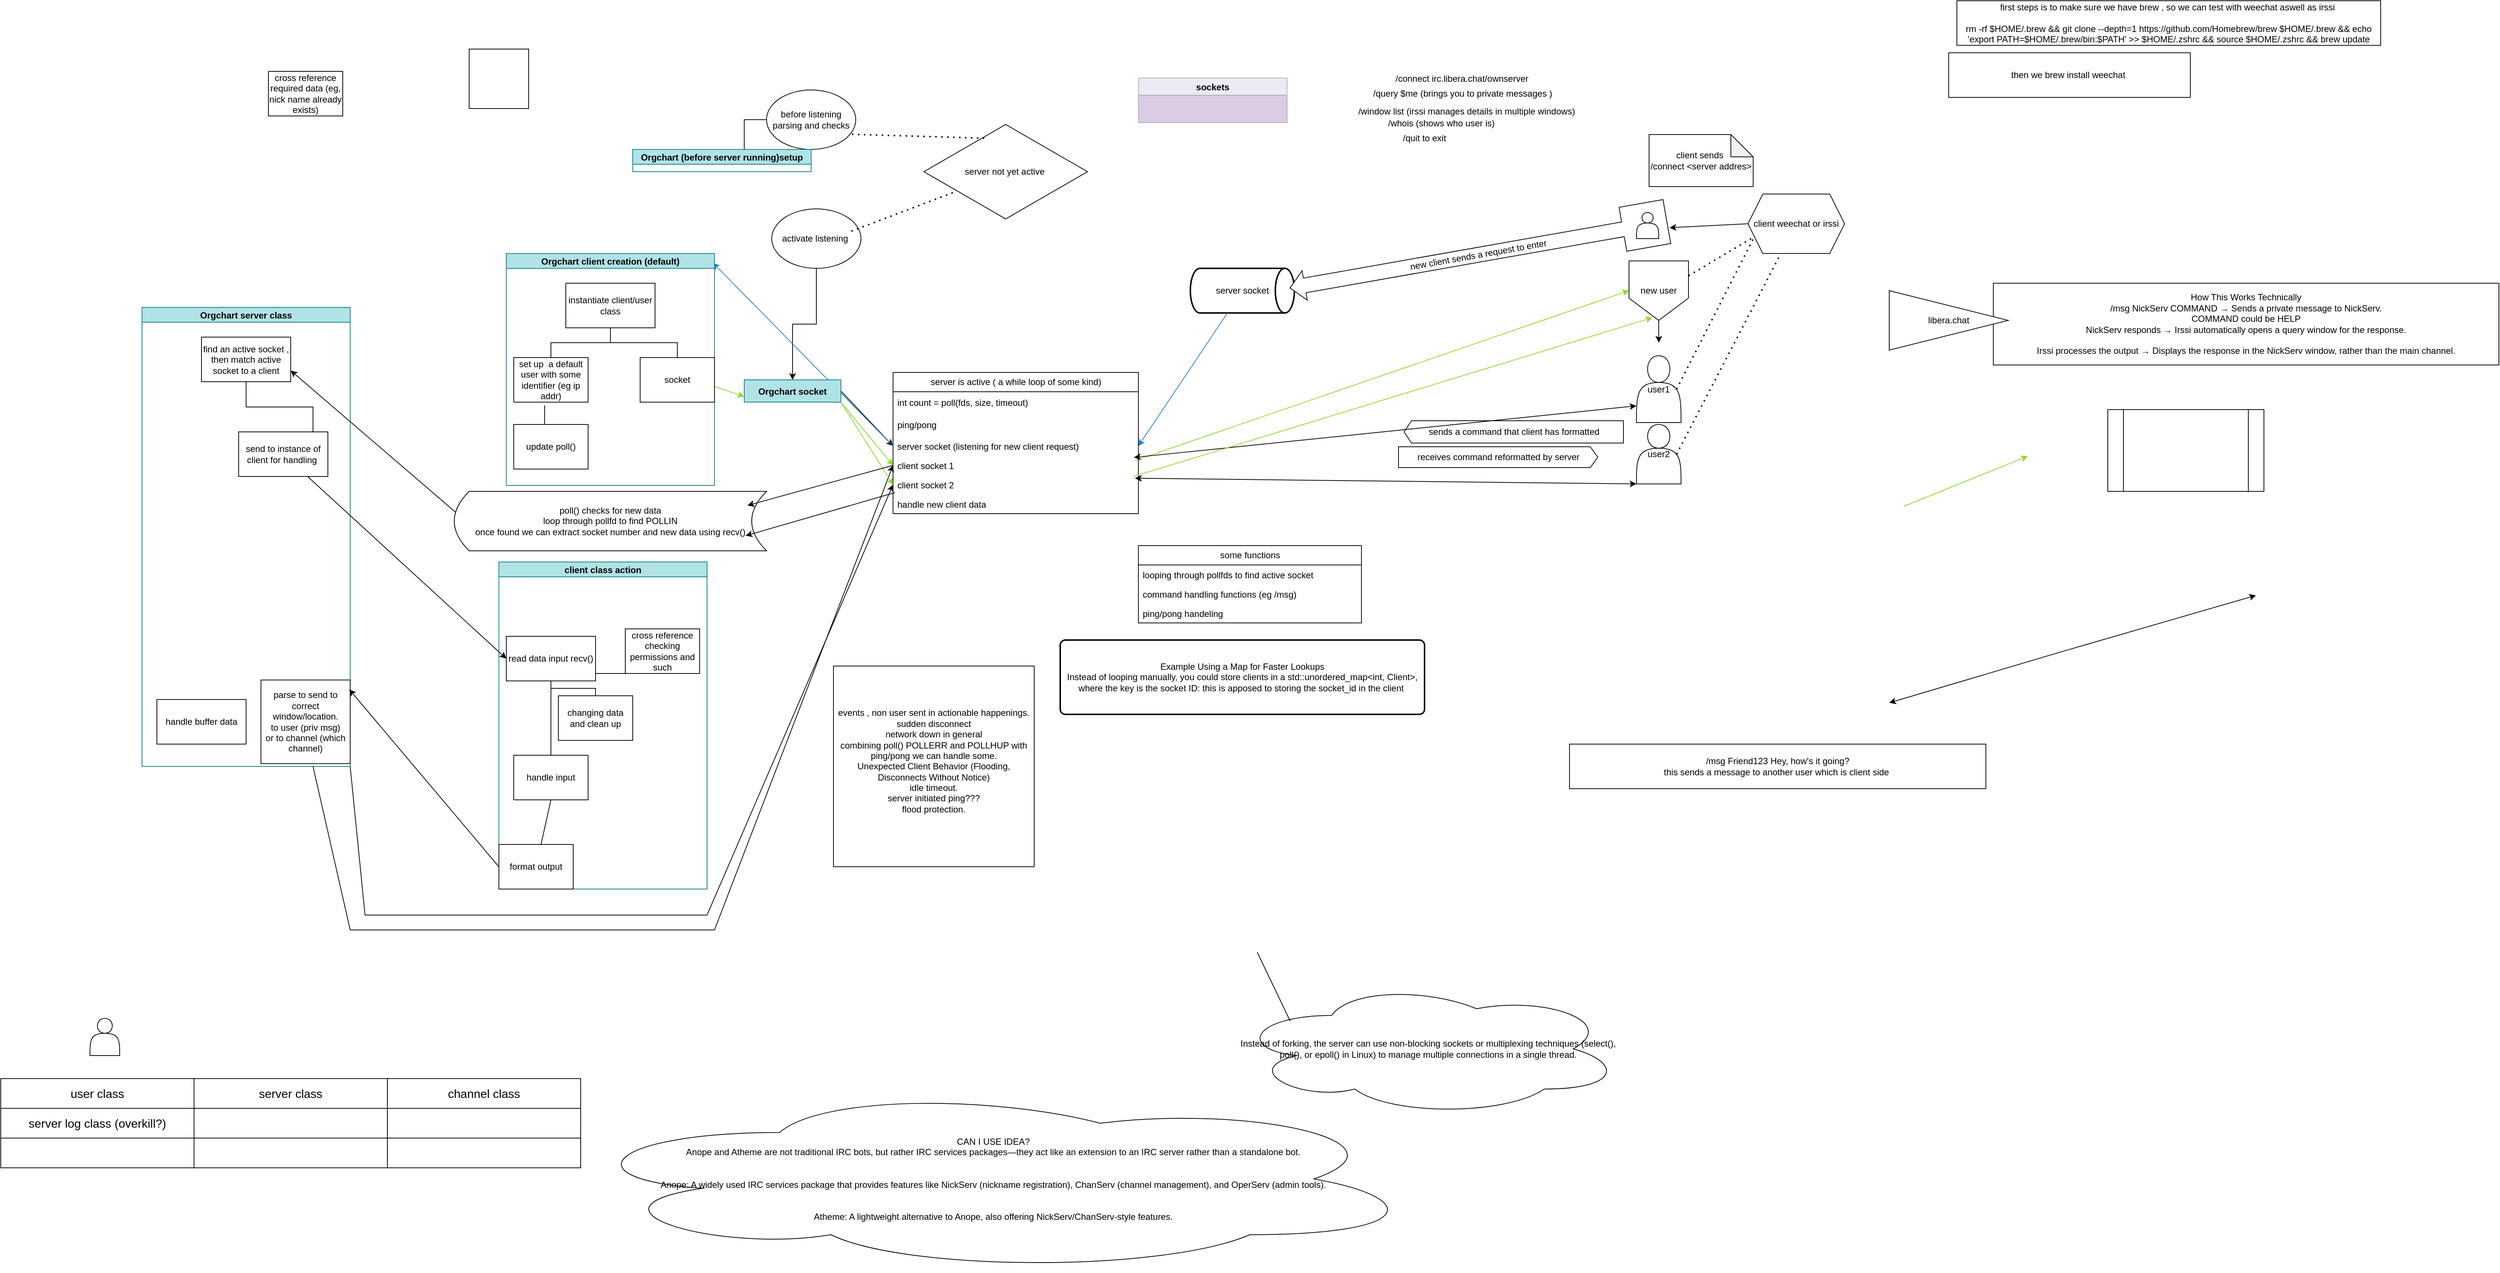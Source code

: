<mxfile version="26.2.3">
  <diagram id="C5RBs43oDa-KdzZeNtuy" name="Page-1">
    <mxGraphModel dx="3628" dy="2296" grid="1" gridSize="10" guides="1" tooltips="1" connect="1" arrows="1" fold="1" page="1" pageScale="1" pageWidth="827" pageHeight="1169" math="0" shadow="0">
      <root>
        <mxCell id="WIyWlLk6GJQsqaUBKTNV-0" />
        <mxCell id="WIyWlLk6GJQsqaUBKTNV-1" parent="WIyWlLk6GJQsqaUBKTNV-0" />
        <mxCell id="5MD_yXAeS-COMyXmqL5d-62" value="sockets" style="swimlane;fillColor=#d0cee2;swimlaneFillColor=#A680B8;opacity=40;strokeColor=#56517e;" vertex="1" parent="WIyWlLk6GJQsqaUBKTNV-1">
          <mxGeometry x="140.15" y="-96" width="200" height="60" as="geometry" />
        </mxCell>
        <mxCell id="6PssmGfSwWKb-5sigFfC-0" value="first steps is to make sure we have brew , so we can test with weechat aswell as irssi&amp;nbsp;&lt;br&gt;&lt;br&gt;&lt;div&gt;rm -rf $HOME/.brew &amp;amp;&amp;amp; git clone --depth=1 https://github.com/Homebrew/brew $HOME/.brew &amp;amp;&amp;amp; echo &#39;export PATH=$HOME/.brew/bin:$PATH&#39; &amp;gt;&amp;gt; $HOME/.zshrc &amp;amp;&amp;amp; source $HOME/.zshrc &amp;amp;&amp;amp; brew update&lt;br&gt;&lt;/div&gt;" style="rounded=0;whiteSpace=wrap;html=1;" parent="WIyWlLk6GJQsqaUBKTNV-1" vertex="1">
          <mxGeometry x="1241" y="-200" width="570" height="60" as="geometry" />
        </mxCell>
        <mxCell id="6PssmGfSwWKb-5sigFfC-1" value="then we brew install weechat&amp;nbsp;" style="rounded=0;whiteSpace=wrap;html=1;" parent="WIyWlLk6GJQsqaUBKTNV-1" vertex="1">
          <mxGeometry x="1230" y="-130" width="325" height="60" as="geometry" />
        </mxCell>
        <mxCell id="6PssmGfSwWKb-5sigFfC-3" value="client weechat or irssi" style="shape=hexagon;perimeter=hexagonPerimeter2;whiteSpace=wrap;html=1;fixedSize=1;" parent="WIyWlLk6GJQsqaUBKTNV-1" vertex="1">
          <mxGeometry x="960" y="60" width="130" height="80" as="geometry" />
        </mxCell>
        <mxCell id="6PssmGfSwWKb-5sigFfC-4" value="server not yet active&amp;nbsp;" style="html=1;whiteSpace=wrap;aspect=fixed;shape=isoRectangle;" parent="WIyWlLk6GJQsqaUBKTNV-1" vertex="1">
          <mxGeometry x="-148.34" y="-36" width="220" height="132" as="geometry" />
        </mxCell>
        <mxCell id="6PssmGfSwWKb-5sigFfC-5" value="before listening parsing and checks" style="ellipse;whiteSpace=wrap;html=1;" parent="WIyWlLk6GJQsqaUBKTNV-1" vertex="1">
          <mxGeometry x="-360" y="-80" width="120" height="80" as="geometry" />
        </mxCell>
        <mxCell id="5MD_yXAeS-COMyXmqL5d-126" style="edgeStyle=orthogonalEdgeStyle;rounded=0;orthogonalLoop=1;jettySize=auto;html=1;exitX=0.5;exitY=1;exitDx=0;exitDy=0;entryX=0.5;entryY=0;entryDx=0;entryDy=0;" edge="1" parent="WIyWlLk6GJQsqaUBKTNV-1" source="6PssmGfSwWKb-5sigFfC-6" target="5MD_yXAeS-COMyXmqL5d-55">
          <mxGeometry relative="1" as="geometry" />
        </mxCell>
        <mxCell id="6PssmGfSwWKb-5sigFfC-6" value="activate listening&amp;nbsp;" style="ellipse;whiteSpace=wrap;html=1;" parent="WIyWlLk6GJQsqaUBKTNV-1" vertex="1">
          <mxGeometry x="-353" y="80" width="120" height="80" as="geometry" />
        </mxCell>
        <mxCell id="6PssmGfSwWKb-5sigFfC-8" value="" style="endArrow=none;dashed=1;html=1;dashPattern=1 3;strokeWidth=2;rounded=0;exitX=0.958;exitY=0.746;exitDx=0;exitDy=0;exitPerimeter=0;entryX=0.382;entryY=0.159;entryDx=0;entryDy=0;entryPerimeter=0;" parent="WIyWlLk6GJQsqaUBKTNV-1" target="6PssmGfSwWKb-5sigFfC-4" edge="1" source="6PssmGfSwWKb-5sigFfC-5">
          <mxGeometry width="50" height="50" relative="1" as="geometry">
            <mxPoint x="-250" y="300" as="sourcePoint" />
            <mxPoint x="-123.088" y="160" as="targetPoint" />
            <Array as="points" />
          </mxGeometry>
        </mxCell>
        <mxCell id="6PssmGfSwWKb-5sigFfC-9" value="" style="endArrow=none;dashed=1;html=1;dashPattern=1 3;strokeWidth=2;rounded=0;entryX=0.2;entryY=0.699;entryDx=0;entryDy=0;entryPerimeter=0;exitX=0.892;exitY=0.375;exitDx=0;exitDy=0;exitPerimeter=0;" parent="WIyWlLk6GJQsqaUBKTNV-1" target="6PssmGfSwWKb-5sigFfC-4" edge="1" source="6PssmGfSwWKb-5sigFfC-6">
          <mxGeometry width="50" height="50" relative="1" as="geometry">
            <mxPoint x="-210" y="460" as="sourcePoint" />
            <mxPoint x="-160" y="410" as="targetPoint" />
          </mxGeometry>
        </mxCell>
        <mxCell id="6PssmGfSwWKb-5sigFfC-16" value="/query $me (brings you to private messages )" style="text;strokeColor=none;fillColor=none;align=left;verticalAlign=middle;spacingLeft=4;spacingRight=4;overflow=hidden;points=[[0,0.5],[1,0.5]];portConstraint=eastwest;rotatable=0;whiteSpace=wrap;html=1;" parent="WIyWlLk6GJQsqaUBKTNV-1" vertex="1">
          <mxGeometry x="450" y="-90" width="350" height="30" as="geometry" />
        </mxCell>
        <mxCell id="6PssmGfSwWKb-5sigFfC-17" value="/connect irc.libera.chat/ownserver" style="text;strokeColor=none;fillColor=none;align=left;verticalAlign=middle;spacingLeft=4;spacingRight=4;overflow=hidden;points=[[0,0.5],[1,0.5]];portConstraint=eastwest;rotatable=0;whiteSpace=wrap;html=1;" parent="WIyWlLk6GJQsqaUBKTNV-1" vertex="1">
          <mxGeometry x="480" y="-110" width="390" height="30" as="geometry" />
        </mxCell>
        <mxCell id="6PssmGfSwWKb-5sigFfC-18" value="/quit to exit" style="text;strokeColor=none;fillColor=none;align=left;verticalAlign=middle;spacingLeft=4;spacingRight=4;overflow=hidden;points=[[0,0.5],[1,0.5]];portConstraint=eastwest;rotatable=0;whiteSpace=wrap;html=1;" parent="WIyWlLk6GJQsqaUBKTNV-1" vertex="1">
          <mxGeometry x="490" y="-30" width="310" height="30" as="geometry" />
        </mxCell>
        <mxCell id="6PssmGfSwWKb-5sigFfC-19" value="/whois (shows who user is)" style="text;strokeColor=none;fillColor=none;align=left;verticalAlign=middle;spacingLeft=4;spacingRight=4;overflow=hidden;points=[[0,0.5],[1,0.5]];portConstraint=eastwest;rotatable=0;whiteSpace=wrap;html=1;" parent="WIyWlLk6GJQsqaUBKTNV-1" vertex="1">
          <mxGeometry x="470" y="-50" width="290" height="30" as="geometry" />
        </mxCell>
        <mxCell id="6PssmGfSwWKb-5sigFfC-20" value="/window list (irssi manages details in multiple windows)" style="text;strokeColor=none;fillColor=none;align=left;verticalAlign=middle;spacingLeft=4;spacingRight=4;overflow=hidden;points=[[0,0.5],[1,0.5]];portConstraint=eastwest;rotatable=0;whiteSpace=wrap;html=1;" parent="WIyWlLk6GJQsqaUBKTNV-1" vertex="1">
          <mxGeometry x="430" y="-66" width="460" height="30" as="geometry" />
        </mxCell>
        <mxCell id="6PssmGfSwWKb-5sigFfC-22" value="&lt;div&gt;How This Works Technically&lt;/div&gt;&lt;div&gt;/msg NickServ COMMAND → Sends a private message to NickServ.&lt;/div&gt;&lt;div&gt;COMMAND could be HELP&lt;/div&gt;&lt;div&gt;NickServ responds → Irssi automatically opens a query window for the response.&lt;/div&gt;&lt;div&gt;&lt;br&gt;&lt;/div&gt;&lt;div&gt;Irssi processes the output → Displays the response in the NickServ window, rather than the main channel.&lt;/div&gt;" style="rounded=0;whiteSpace=wrap;html=1;" parent="WIyWlLk6GJQsqaUBKTNV-1" vertex="1">
          <mxGeometry x="1290" y="180" width="680" height="110" as="geometry" />
        </mxCell>
        <mxCell id="6PssmGfSwWKb-5sigFfC-24" value="libera.chat" style="triangle;whiteSpace=wrap;html=1;" parent="WIyWlLk6GJQsqaUBKTNV-1" vertex="1">
          <mxGeometry x="1150" y="190" width="160" height="80" as="geometry" />
        </mxCell>
        <mxCell id="6PssmGfSwWKb-5sigFfC-25" value="/msg Friend123 Hey, how&#39;s it going?&lt;br&gt;this sends a message to another user which is client side&amp;nbsp;" style="rounded=0;whiteSpace=wrap;html=1;" parent="WIyWlLk6GJQsqaUBKTNV-1" vertex="1">
          <mxGeometry x="720" y="800" width="560" height="60" as="geometry" />
        </mxCell>
        <mxCell id="6PssmGfSwWKb-5sigFfC-27" value="" style="shape=actor;whiteSpace=wrap;html=1;" parent="WIyWlLk6GJQsqaUBKTNV-1" vertex="1">
          <mxGeometry x="-1270" y="1169" width="40" height="50" as="geometry" />
        </mxCell>
        <mxCell id="6PssmGfSwWKb-5sigFfC-28" value="&lt;div&gt;CAN I USE IDEA?&lt;/div&gt;Anope and Atheme are not traditional IRC bots, but rather IRC services packages—they act like an extension to an IRC server rather than a standalone bot.&lt;br&gt;&lt;br&gt;&lt;br&gt;Anope: A widely used IRC services package that provides features like NickServ (nickname registration), ChanServ (channel management), and OperServ (admin tools).&lt;br&gt;&lt;br&gt;&lt;br&gt;Atheme: A lightweight alternative to Anope, also offering NickServ/ChanServ-style features." style="ellipse;shape=cloud;whiteSpace=wrap;html=1;" parent="WIyWlLk6GJQsqaUBKTNV-1" vertex="1">
          <mxGeometry x="-630" y="1260" width="1150" height="250" as="geometry" />
        </mxCell>
        <mxCell id="6PssmGfSwWKb-5sigFfC-29" value="" style="shape=table;startSize=0;container=1;collapsible=0;childLayout=tableLayout;fontSize=16;" parent="WIyWlLk6GJQsqaUBKTNV-1" vertex="1">
          <mxGeometry x="-1390" y="1250" width="780" height="120" as="geometry" />
        </mxCell>
        <mxCell id="6PssmGfSwWKb-5sigFfC-30" value="" style="shape=tableRow;horizontal=0;startSize=0;swimlaneHead=0;swimlaneBody=0;strokeColor=inherit;top=0;left=0;bottom=0;right=0;collapsible=0;dropTarget=0;fillColor=none;points=[[0,0.5],[1,0.5]];portConstraint=eastwest;fontSize=16;" parent="6PssmGfSwWKb-5sigFfC-29" vertex="1">
          <mxGeometry width="780" height="40" as="geometry" />
        </mxCell>
        <mxCell id="6PssmGfSwWKb-5sigFfC-31" value="user class" style="shape=partialRectangle;html=1;whiteSpace=wrap;connectable=0;strokeColor=inherit;overflow=hidden;fillColor=none;top=0;left=0;bottom=0;right=0;pointerEvents=1;fontSize=16;" parent="6PssmGfSwWKb-5sigFfC-30" vertex="1">
          <mxGeometry width="260" height="40" as="geometry">
            <mxRectangle width="260" height="40" as="alternateBounds" />
          </mxGeometry>
        </mxCell>
        <mxCell id="6PssmGfSwWKb-5sigFfC-32" value="server class" style="shape=partialRectangle;html=1;whiteSpace=wrap;connectable=0;strokeColor=inherit;overflow=hidden;fillColor=none;top=0;left=0;bottom=0;right=0;pointerEvents=1;fontSize=16;" parent="6PssmGfSwWKb-5sigFfC-30" vertex="1">
          <mxGeometry x="260" width="260" height="40" as="geometry">
            <mxRectangle width="260" height="40" as="alternateBounds" />
          </mxGeometry>
        </mxCell>
        <mxCell id="6PssmGfSwWKb-5sigFfC-33" value="channel class" style="shape=partialRectangle;html=1;whiteSpace=wrap;connectable=0;strokeColor=inherit;overflow=hidden;fillColor=none;top=0;left=0;bottom=0;right=0;pointerEvents=1;fontSize=16;" parent="6PssmGfSwWKb-5sigFfC-30" vertex="1">
          <mxGeometry x="520" width="260" height="40" as="geometry">
            <mxRectangle width="260" height="40" as="alternateBounds" />
          </mxGeometry>
        </mxCell>
        <mxCell id="6PssmGfSwWKb-5sigFfC-34" value="" style="shape=tableRow;horizontal=0;startSize=0;swimlaneHead=0;swimlaneBody=0;strokeColor=inherit;top=0;left=0;bottom=0;right=0;collapsible=0;dropTarget=0;fillColor=none;points=[[0,0.5],[1,0.5]];portConstraint=eastwest;fontSize=16;" parent="6PssmGfSwWKb-5sigFfC-29" vertex="1">
          <mxGeometry y="40" width="780" height="40" as="geometry" />
        </mxCell>
        <mxCell id="6PssmGfSwWKb-5sigFfC-35" value="server log class (overkill?)" style="shape=partialRectangle;html=1;whiteSpace=wrap;connectable=0;strokeColor=inherit;overflow=hidden;fillColor=none;top=0;left=0;bottom=0;right=0;pointerEvents=1;fontSize=16;" parent="6PssmGfSwWKb-5sigFfC-34" vertex="1">
          <mxGeometry width="260" height="40" as="geometry">
            <mxRectangle width="260" height="40" as="alternateBounds" />
          </mxGeometry>
        </mxCell>
        <mxCell id="6PssmGfSwWKb-5sigFfC-36" value="" style="shape=partialRectangle;html=1;whiteSpace=wrap;connectable=0;strokeColor=inherit;overflow=hidden;fillColor=none;top=0;left=0;bottom=0;right=0;pointerEvents=1;fontSize=16;" parent="6PssmGfSwWKb-5sigFfC-34" vertex="1">
          <mxGeometry x="260" width="260" height="40" as="geometry">
            <mxRectangle width="260" height="40" as="alternateBounds" />
          </mxGeometry>
        </mxCell>
        <mxCell id="6PssmGfSwWKb-5sigFfC-37" value="" style="shape=partialRectangle;html=1;whiteSpace=wrap;connectable=0;strokeColor=inherit;overflow=hidden;fillColor=none;top=0;left=0;bottom=0;right=0;pointerEvents=1;fontSize=16;" parent="6PssmGfSwWKb-5sigFfC-34" vertex="1">
          <mxGeometry x="520" width="260" height="40" as="geometry">
            <mxRectangle width="260" height="40" as="alternateBounds" />
          </mxGeometry>
        </mxCell>
        <mxCell id="6PssmGfSwWKb-5sigFfC-38" value="" style="shape=tableRow;horizontal=0;startSize=0;swimlaneHead=0;swimlaneBody=0;strokeColor=inherit;top=0;left=0;bottom=0;right=0;collapsible=0;dropTarget=0;fillColor=none;points=[[0,0.5],[1,0.5]];portConstraint=eastwest;fontSize=16;" parent="6PssmGfSwWKb-5sigFfC-29" vertex="1">
          <mxGeometry y="80" width="780" height="40" as="geometry" />
        </mxCell>
        <mxCell id="6PssmGfSwWKb-5sigFfC-39" value="" style="shape=partialRectangle;html=1;whiteSpace=wrap;connectable=0;strokeColor=inherit;overflow=hidden;fillColor=none;top=0;left=0;bottom=0;right=0;pointerEvents=1;fontSize=16;" parent="6PssmGfSwWKb-5sigFfC-38" vertex="1">
          <mxGeometry width="260" height="40" as="geometry">
            <mxRectangle width="260" height="40" as="alternateBounds" />
          </mxGeometry>
        </mxCell>
        <mxCell id="6PssmGfSwWKb-5sigFfC-40" value="" style="shape=partialRectangle;html=1;whiteSpace=wrap;connectable=0;strokeColor=inherit;overflow=hidden;fillColor=none;top=0;left=0;bottom=0;right=0;pointerEvents=1;fontSize=16;" parent="6PssmGfSwWKb-5sigFfC-38" vertex="1">
          <mxGeometry x="260" width="260" height="40" as="geometry">
            <mxRectangle width="260" height="40" as="alternateBounds" />
          </mxGeometry>
        </mxCell>
        <mxCell id="6PssmGfSwWKb-5sigFfC-41" value="" style="shape=partialRectangle;html=1;whiteSpace=wrap;connectable=0;strokeColor=inherit;overflow=hidden;fillColor=none;top=0;left=0;bottom=0;right=0;pointerEvents=1;fontSize=16;" parent="6PssmGfSwWKb-5sigFfC-38" vertex="1">
          <mxGeometry x="520" width="260" height="40" as="geometry">
            <mxRectangle width="260" height="40" as="alternateBounds" />
          </mxGeometry>
        </mxCell>
        <mxCell id="6PssmGfSwWKb-5sigFfC-42" value="" style="shape=process;whiteSpace=wrap;html=1;backgroundOutline=1;" parent="WIyWlLk6GJQsqaUBKTNV-1" vertex="1">
          <mxGeometry x="1444" y="350" width="210" height="110" as="geometry" />
        </mxCell>
        <mxCell id="6PssmGfSwWKb-5sigFfC-44" value="user2" style="shape=actor;whiteSpace=wrap;html=1;" parent="WIyWlLk6GJQsqaUBKTNV-1" vertex="1">
          <mxGeometry x="810" y="370" width="60" height="80" as="geometry" />
        </mxCell>
        <mxCell id="6PssmGfSwWKb-5sigFfC-45" value="" style="endArrow=none;dashed=1;html=1;dashPattern=1 3;strokeWidth=2;rounded=0;exitX=0.9;exitY=0.5;exitDx=0;exitDy=0;exitPerimeter=0;" parent="WIyWlLk6GJQsqaUBKTNV-1" source="6PssmGfSwWKb-5sigFfC-44" target="6PssmGfSwWKb-5sigFfC-3" edge="1">
          <mxGeometry width="50" height="50" relative="1" as="geometry">
            <mxPoint x="590" y="320" as="sourcePoint" />
            <mxPoint x="640" y="270" as="targetPoint" />
          </mxGeometry>
        </mxCell>
        <mxCell id="6PssmGfSwWKb-5sigFfC-48" value="" style="endArrow=classic;startArrow=classic;html=1;rounded=0;exitX=0.986;exitY=0.167;exitDx=0;exitDy=0;exitPerimeter=0;entryX=0;entryY=1;entryDx=0;entryDy=0;entryPerimeter=0;" parent="WIyWlLk6GJQsqaUBKTNV-1" source="5MD_yXAeS-COMyXmqL5d-67" target="6PssmGfSwWKb-5sigFfC-44" edge="1">
          <mxGeometry width="50" height="50" relative="1" as="geometry">
            <mxPoint x="400" y="520" as="sourcePoint" />
            <mxPoint x="450" y="470" as="targetPoint" />
          </mxGeometry>
        </mxCell>
        <mxCell id="6PssmGfSwWKb-5sigFfC-50" value="user1" style="shape=actor;whiteSpace=wrap;html=1;" parent="WIyWlLk6GJQsqaUBKTNV-1" vertex="1">
          <mxGeometry x="810" y="277.5" width="60" height="90" as="geometry" />
        </mxCell>
        <mxCell id="6PssmGfSwWKb-5sigFfC-51" value="" style="endArrow=none;dashed=1;html=1;dashPattern=1 3;strokeWidth=2;rounded=0;entryX=0;entryY=0.75;entryDx=0;entryDy=0;exitX=0.9;exitY=0.5;exitDx=0;exitDy=0;exitPerimeter=0;" parent="WIyWlLk6GJQsqaUBKTNV-1" source="6PssmGfSwWKb-5sigFfC-50" target="6PssmGfSwWKb-5sigFfC-3" edge="1">
          <mxGeometry width="50" height="50" relative="1" as="geometry">
            <mxPoint x="530" y="320" as="sourcePoint" />
            <mxPoint x="580" y="270" as="targetPoint" />
          </mxGeometry>
        </mxCell>
        <mxCell id="6PssmGfSwWKb-5sigFfC-53" value="" style="endArrow=classic;startArrow=classic;html=1;rounded=0;entryX=0.054;entryY=0.963;entryDx=0;entryDy=0;entryPerimeter=0;" parent="WIyWlLk6GJQsqaUBKTNV-1" edge="1">
          <mxGeometry width="50" height="50" relative="1" as="geometry">
            <mxPoint x="1150" y="744.441" as="sourcePoint" />
            <mxPoint x="1643.24" y="600.0" as="targetPoint" />
            <Array as="points">
              <mxPoint x="1390" y="673.33" />
            </Array>
          </mxGeometry>
        </mxCell>
        <mxCell id="6PssmGfSwWKb-5sigFfC-61" value="Instead of forking, the server can use non-blocking sockets or multiplexing techniques (select(), poll(), or epoll() in Linux) to manage multiple connections in a single thread." style="ellipse;shape=cloud;whiteSpace=wrap;html=1;" parent="WIyWlLk6GJQsqaUBKTNV-1" vertex="1">
          <mxGeometry x="270" y="1120" width="520" height="180" as="geometry" />
        </mxCell>
        <mxCell id="6PssmGfSwWKb-5sigFfC-63" value="" style="endArrow=none;html=1;rounded=0;exitX=0.143;exitY=0.293;exitDx=0;exitDy=0;exitPerimeter=0;" parent="WIyWlLk6GJQsqaUBKTNV-1" source="6PssmGfSwWKb-5sigFfC-61" edge="1">
          <mxGeometry width="50" height="50" relative="1" as="geometry">
            <mxPoint x="340" y="940" as="sourcePoint" />
            <mxPoint x="300" y="1080" as="targetPoint" />
          </mxGeometry>
        </mxCell>
        <mxCell id="5MD_yXAeS-COMyXmqL5d-1" value="server socket" style="strokeWidth=2;html=1;shape=mxgraph.flowchart.direct_data;whiteSpace=wrap;" vertex="1" parent="WIyWlLk6GJQsqaUBKTNV-1">
          <mxGeometry x="210" y="160" width="140" height="60" as="geometry" />
        </mxCell>
        <mxCell id="5MD_yXAeS-COMyXmqL5d-2" value="" style="endArrow=classic;html=1;rounded=0;entryX=0;entryY=0.5;entryDx=0;entryDy=0;exitX=1;exitY=0.5;exitDx=0;exitDy=0;" edge="1" parent="WIyWlLk6GJQsqaUBKTNV-1" source="5MD_yXAeS-COMyXmqL5d-55" target="5MD_yXAeS-COMyXmqL5d-65">
          <mxGeometry width="50" height="50" relative="1" as="geometry">
            <mxPoint x="80" y="310" as="sourcePoint" />
            <mxPoint x="180" y="190" as="targetPoint" />
          </mxGeometry>
        </mxCell>
        <mxCell id="5MD_yXAeS-COMyXmqL5d-8" value="new client sends a request to enter" style="html=1;shadow=0;dashed=0;align=center;verticalAlign=middle;shape=mxgraph.arrows2.calloutArrow;dy=10;dx=20;notch=60;arrowHead=10;flipH=1;rotation=-10;" vertex="1" parent="WIyWlLk6GJQsqaUBKTNV-1">
          <mxGeometry x="340.15" y="111.74" width="514.68" height="60" as="geometry" />
        </mxCell>
        <mxCell id="5MD_yXAeS-COMyXmqL5d-9" value="&lt;div&gt;&lt;br&gt;&lt;/div&gt;" style="shape=actor;whiteSpace=wrap;html=1;align=center;" vertex="1" parent="WIyWlLk6GJQsqaUBKTNV-1">
          <mxGeometry x="810" y="85" width="30" height="35" as="geometry" />
        </mxCell>
        <mxCell id="5MD_yXAeS-COMyXmqL5d-11" value="" style="endArrow=classic;html=1;rounded=0;exitX=0;exitY=0.5;exitDx=0;exitDy=0;entryX=-0.004;entryY=0.646;entryDx=0;entryDy=0;entryPerimeter=0;" edge="1" parent="WIyWlLk6GJQsqaUBKTNV-1" source="6PssmGfSwWKb-5sigFfC-3" target="5MD_yXAeS-COMyXmqL5d-8">
          <mxGeometry width="50" height="50" relative="1" as="geometry">
            <mxPoint x="830" y="140" as="sourcePoint" />
            <mxPoint x="880" y="90" as="targetPoint" />
          </mxGeometry>
        </mxCell>
        <mxCell id="5MD_yXAeS-COMyXmqL5d-12" value="client sends&amp;nbsp;&lt;div&gt;/connect &amp;lt;server addres&amp;gt;&lt;/div&gt;" style="shape=note;whiteSpace=wrap;html=1;backgroundOutline=1;darkOpacity=0.05;" vertex="1" parent="WIyWlLk6GJQsqaUBKTNV-1">
          <mxGeometry x="827" y="-20" width="140" height="70" as="geometry" />
        </mxCell>
        <mxCell id="5MD_yXAeS-COMyXmqL5d-13" value="" style="endArrow=classic;html=1;rounded=0;fillColor=#dae8fc;strokeColor=#2D81BF;entryX=1;entryY=0.5;entryDx=0;entryDy=0;" edge="1" parent="WIyWlLk6GJQsqaUBKTNV-1" source="5MD_yXAeS-COMyXmqL5d-1" target="5MD_yXAeS-COMyXmqL5d-65">
          <mxGeometry width="50" height="50" relative="1" as="geometry">
            <mxPoint x="20" y="380" as="sourcePoint" />
            <mxPoint x="130" y="310" as="targetPoint" />
          </mxGeometry>
        </mxCell>
        <mxCell id="5MD_yXAeS-COMyXmqL5d-15" value="" style="endArrow=classic;html=1;rounded=0;entryX=-0.03;entryY=0.663;entryDx=0;entryDy=0;entryPerimeter=0;exitX=0.724;exitY=0.224;exitDx=0;exitDy=0;exitPerimeter=0;strokeColor=#8DDA2B;" edge="1" parent="WIyWlLk6GJQsqaUBKTNV-1">
          <mxGeometry width="50" height="50" relative="1" as="geometry">
            <mxPoint x="1170" y="480.0" as="sourcePoint" />
            <mxPoint x="1336.3" y="412.7" as="targetPoint" />
          </mxGeometry>
        </mxCell>
        <mxCell id="5MD_yXAeS-COMyXmqL5d-16" value="" style="endArrow=classic;html=1;rounded=0;exitX=0.988;exitY=0.244;exitDx=0;exitDy=0;strokeColor=#8DDA2B;entryX=0;entryY=0.5;entryDx=0;entryDy=0;exitPerimeter=0;" edge="1" parent="WIyWlLk6GJQsqaUBKTNV-1" source="5MD_yXAeS-COMyXmqL5d-66" target="5MD_yXAeS-COMyXmqL5d-19">
          <mxGeometry width="50" height="50" relative="1" as="geometry">
            <mxPoint x="340" y="355" as="sourcePoint" />
            <mxPoint x="790" y="190" as="targetPoint" />
          </mxGeometry>
        </mxCell>
        <mxCell id="5MD_yXAeS-COMyXmqL5d-22" style="edgeStyle=orthogonalEdgeStyle;rounded=0;orthogonalLoop=1;jettySize=auto;html=1;" edge="1" parent="WIyWlLk6GJQsqaUBKTNV-1" source="5MD_yXAeS-COMyXmqL5d-19">
          <mxGeometry relative="1" as="geometry">
            <mxPoint x="840" y="260" as="targetPoint" />
          </mxGeometry>
        </mxCell>
        <mxCell id="5MD_yXAeS-COMyXmqL5d-19" value="new user" style="shape=offPageConnector;whiteSpace=wrap;html=1;" vertex="1" parent="WIyWlLk6GJQsqaUBKTNV-1">
          <mxGeometry x="800" y="150" width="80" height="80" as="geometry" />
        </mxCell>
        <mxCell id="5MD_yXAeS-COMyXmqL5d-21" value="" style="endArrow=none;dashed=1;html=1;dashPattern=1 3;strokeWidth=2;rounded=0;entryX=0;entryY=0.75;entryDx=0;entryDy=0;exitX=1;exitY=0.25;exitDx=0;exitDy=0;" edge="1" parent="WIyWlLk6GJQsqaUBKTNV-1" source="5MD_yXAeS-COMyXmqL5d-19" target="6PssmGfSwWKb-5sigFfC-3">
          <mxGeometry width="50" height="50" relative="1" as="geometry">
            <mxPoint x="880" y="190" as="sourcePoint" />
            <mxPoint x="930" y="140" as="targetPoint" />
          </mxGeometry>
        </mxCell>
        <mxCell id="5MD_yXAeS-COMyXmqL5d-26" value="sends a command that client has formatted" style="html=1;shadow=0;dashed=0;align=center;verticalAlign=middle;shape=mxgraph.arrows2.arrow;dy=0;dx=10;notch=0;rotation=0;flipH=1;" vertex="1" parent="WIyWlLk6GJQsqaUBKTNV-1">
          <mxGeometry x="497.5" y="365" width="295" height="30" as="geometry" />
        </mxCell>
        <mxCell id="5MD_yXAeS-COMyXmqL5d-37" value="" style="endArrow=classic;html=1;rounded=0;entryX=0;entryY=0.5;entryDx=0;entryDy=0;exitX=1;exitY=1;exitDx=0;exitDy=0;" edge="1" parent="WIyWlLk6GJQsqaUBKTNV-1" source="5MD_yXAeS-COMyXmqL5d-94" target="5MD_yXAeS-COMyXmqL5d-67">
          <mxGeometry width="50" height="50" relative="1" as="geometry">
            <mxPoint x="-950" y="1020" as="sourcePoint" />
            <mxPoint x="110" y="910" as="targetPoint" />
            <Array as="points">
              <mxPoint x="-900" y="1030" />
              <mxPoint x="-440" y="1030" />
            </Array>
          </mxGeometry>
        </mxCell>
        <mxCell id="5MD_yXAeS-COMyXmqL5d-38" value="" style="endArrow=classic;html=1;rounded=0;entryX=0;entryY=0.5;entryDx=0;entryDy=0;" edge="1" parent="WIyWlLk6GJQsqaUBKTNV-1" target="5MD_yXAeS-COMyXmqL5d-66">
          <mxGeometry width="50" height="50" relative="1" as="geometry">
            <mxPoint x="-970" y="830" as="sourcePoint" />
            <mxPoint x="190" y="610" as="targetPoint" />
            <Array as="points">
              <mxPoint x="-920" y="1050" />
              <mxPoint x="-430" y="1050" />
            </Array>
          </mxGeometry>
        </mxCell>
        <mxCell id="5MD_yXAeS-COMyXmqL5d-39" value="" style="endArrow=classic;startArrow=classic;html=1;rounded=0;entryX=0;entryY=0.75;entryDx=0;entryDy=0;exitX=0.982;exitY=0.09;exitDx=0;exitDy=0;exitPerimeter=0;" edge="1" parent="WIyWlLk6GJQsqaUBKTNV-1" source="5MD_yXAeS-COMyXmqL5d-66" target="6PssmGfSwWKb-5sigFfC-50">
          <mxGeometry width="50" height="50" relative="1" as="geometry">
            <mxPoint x="480" y="510" as="sourcePoint" />
            <mxPoint x="530" y="460" as="targetPoint" />
          </mxGeometry>
        </mxCell>
        <mxCell id="5MD_yXAeS-COMyXmqL5d-42" value="receives command reformatted by server" style="html=1;shadow=0;dashed=0;align=center;verticalAlign=middle;shape=mxgraph.arrows2.arrow;dy=0;dx=10;notch=0;rotation=0;" vertex="1" parent="WIyWlLk6GJQsqaUBKTNV-1">
          <mxGeometry x="490" y="400" width="267.94" height="28" as="geometry" />
        </mxCell>
        <mxCell id="5MD_yXAeS-COMyXmqL5d-54" style="edgeStyle=elbowEdgeStyle;rounded=0;orthogonalLoop=1;jettySize=auto;html=1;startArrow=none;endArrow=none;exitX=0.5;exitY=1;exitDx=0;exitDy=0;" edge="1" parent="WIyWlLk6GJQsqaUBKTNV-1" source="5MD_yXAeS-COMyXmqL5d-48" target="6PssmGfSwWKb-5sigFfC-5">
          <mxGeometry relative="1" as="geometry" />
        </mxCell>
        <mxCell id="5MD_yXAeS-COMyXmqL5d-64" value="server is active ( a while loop of some kind)" style="swimlane;fontStyle=0;childLayout=stackLayout;horizontal=1;startSize=26;fillColor=none;horizontalStack=0;resizeParent=1;resizeParentMax=0;resizeLast=0;collapsible=1;marginBottom=0;html=1;" vertex="1" parent="WIyWlLk6GJQsqaUBKTNV-1">
          <mxGeometry x="-189.85" y="300" width="330" height="190" as="geometry" />
        </mxCell>
        <mxCell id="5MD_yXAeS-COMyXmqL5d-127" value="int count = poll(fds, size, timeout)" style="text;strokeColor=none;fillColor=none;align=left;verticalAlign=middle;spacingLeft=4;spacingRight=4;overflow=hidden;points=[[0,0.5],[1,0.5]];portConstraint=eastwest;rotatable=0;whiteSpace=wrap;html=1;" vertex="1" parent="5MD_yXAeS-COMyXmqL5d-64">
          <mxGeometry y="26" width="330" height="30" as="geometry" />
        </mxCell>
        <mxCell id="5MD_yXAeS-COMyXmqL5d-152" value="ping/pong" style="text;strokeColor=none;fillColor=none;align=left;verticalAlign=middle;spacingLeft=4;spacingRight=4;overflow=hidden;points=[[0,0.5],[1,0.5]];portConstraint=eastwest;rotatable=0;whiteSpace=wrap;html=1;" vertex="1" parent="5MD_yXAeS-COMyXmqL5d-64">
          <mxGeometry y="56" width="330" height="30" as="geometry" />
        </mxCell>
        <mxCell id="5MD_yXAeS-COMyXmqL5d-65" value="server socket (listening for new client request)" style="text;strokeColor=none;fillColor=none;align=left;verticalAlign=top;spacingLeft=4;spacingRight=4;overflow=hidden;rotatable=0;points=[[0,0.5],[1,0.5]];portConstraint=eastwest;whiteSpace=wrap;html=1;" vertex="1" parent="5MD_yXAeS-COMyXmqL5d-64">
          <mxGeometry y="86" width="330" height="26" as="geometry" />
        </mxCell>
        <mxCell id="5MD_yXAeS-COMyXmqL5d-66" value="client socket 1" style="text;strokeColor=none;fillColor=none;align=left;verticalAlign=top;spacingLeft=4;spacingRight=4;overflow=hidden;rotatable=0;points=[[0,0.5],[1,0.5]];portConstraint=eastwest;whiteSpace=wrap;html=1;" vertex="1" parent="5MD_yXAeS-COMyXmqL5d-64">
          <mxGeometry y="112" width="330" height="26" as="geometry" />
        </mxCell>
        <mxCell id="5MD_yXAeS-COMyXmqL5d-67" value="client socket 2" style="text;strokeColor=none;fillColor=none;align=left;verticalAlign=top;spacingLeft=4;spacingRight=4;overflow=hidden;rotatable=0;points=[[0,0.5],[1,0.5]];portConstraint=eastwest;whiteSpace=wrap;html=1;" vertex="1" parent="5MD_yXAeS-COMyXmqL5d-64">
          <mxGeometry y="138" width="330" height="26" as="geometry" />
        </mxCell>
        <mxCell id="5MD_yXAeS-COMyXmqL5d-71" value="handle new client data" style="text;strokeColor=none;fillColor=none;align=left;verticalAlign=top;spacingLeft=4;spacingRight=4;overflow=hidden;rotatable=0;points=[[0,0.5],[1,0.5]];portConstraint=eastwest;whiteSpace=wrap;html=1;" vertex="1" parent="5MD_yXAeS-COMyXmqL5d-64">
          <mxGeometry y="164" width="330" height="26" as="geometry" />
        </mxCell>
        <mxCell id="5MD_yXAeS-COMyXmqL5d-68" value="" style="endArrow=classic;html=1;rounded=0;fillColor=#dae8fc;strokeColor=#2D81BF;entryX=0.993;entryY=0.041;entryDx=0;entryDy=0;exitX=0;exitY=0.5;exitDx=0;exitDy=0;entryPerimeter=0;" edge="1" parent="WIyWlLk6GJQsqaUBKTNV-1" source="5MD_yXAeS-COMyXmqL5d-65" target="5MD_yXAeS-COMyXmqL5d-81">
          <mxGeometry width="50" height="50" relative="1" as="geometry">
            <mxPoint x="-293.34" y="459" as="sourcePoint" />
            <mxPoint x="-370" y="330" as="targetPoint" />
          </mxGeometry>
        </mxCell>
        <mxCell id="5MD_yXAeS-COMyXmqL5d-81" value="Orgchart client creation (default)" style="swimlane;startSize=20;horizontal=1;containerType=tree;newEdgeStyle={&quot;edgeStyle&quot;:&quot;elbowEdgeStyle&quot;,&quot;startArrow&quot;:&quot;none&quot;,&quot;endArrow&quot;:&quot;none&quot;};fillColor=#b0e3e6;strokeColor=#0e8088;" vertex="1" parent="WIyWlLk6GJQsqaUBKTNV-1">
          <mxGeometry x="-710" y="140" width="280" height="312" as="geometry" />
        </mxCell>
        <mxCell id="5MD_yXAeS-COMyXmqL5d-82" value="" style="edgeStyle=elbowEdgeStyle;elbow=vertical;sourcePerimeterSpacing=0;targetPerimeterSpacing=0;startArrow=none;endArrow=none;rounded=0;curved=0;" edge="1" parent="5MD_yXAeS-COMyXmqL5d-81" source="5MD_yXAeS-COMyXmqL5d-84" target="5MD_yXAeS-COMyXmqL5d-85">
          <mxGeometry relative="1" as="geometry" />
        </mxCell>
        <mxCell id="5MD_yXAeS-COMyXmqL5d-83" value="" style="edgeStyle=elbowEdgeStyle;elbow=vertical;sourcePerimeterSpacing=0;targetPerimeterSpacing=0;startArrow=none;endArrow=none;rounded=0;curved=0;" edge="1" parent="5MD_yXAeS-COMyXmqL5d-81" source="5MD_yXAeS-COMyXmqL5d-84" target="5MD_yXAeS-COMyXmqL5d-86">
          <mxGeometry relative="1" as="geometry" />
        </mxCell>
        <UserObject label="instantiate client/user class" treeRoot="1" id="5MD_yXAeS-COMyXmqL5d-84">
          <mxCell style="whiteSpace=wrap;html=1;align=center;treeFolding=1;treeMoving=1;newEdgeStyle={&quot;edgeStyle&quot;:&quot;elbowEdgeStyle&quot;,&quot;startArrow&quot;:&quot;none&quot;,&quot;endArrow&quot;:&quot;none&quot;};" vertex="1" parent="5MD_yXAeS-COMyXmqL5d-81">
            <mxGeometry x="80" y="40" width="120" height="60" as="geometry" />
          </mxCell>
        </UserObject>
        <mxCell id="5MD_yXAeS-COMyXmqL5d-85" value="socket" style="whiteSpace=wrap;html=1;align=center;verticalAlign=middle;treeFolding=1;treeMoving=1;newEdgeStyle={&quot;edgeStyle&quot;:&quot;elbowEdgeStyle&quot;,&quot;startArrow&quot;:&quot;none&quot;,&quot;endArrow&quot;:&quot;none&quot;};" vertex="1" parent="5MD_yXAeS-COMyXmqL5d-81">
          <mxGeometry x="180" y="140" width="100" height="60" as="geometry" />
        </mxCell>
        <mxCell id="5MD_yXAeS-COMyXmqL5d-86" value="set up&amp;nbsp; a default user with some identifier (eg ip addr)" style="whiteSpace=wrap;html=1;align=center;verticalAlign=middle;treeFolding=1;treeMoving=1;newEdgeStyle={&quot;edgeStyle&quot;:&quot;elbowEdgeStyle&quot;,&quot;startArrow&quot;:&quot;none&quot;,&quot;endArrow&quot;:&quot;none&quot;};" vertex="1" parent="5MD_yXAeS-COMyXmqL5d-81">
          <mxGeometry x="10" y="140" width="100" height="60" as="geometry" />
        </mxCell>
        <mxCell id="5MD_yXAeS-COMyXmqL5d-104" value="update poll()" style="whiteSpace=wrap;html=1;align=center;verticalAlign=middle;treeFolding=1;treeMoving=1;newEdgeStyle={&quot;edgeStyle&quot;:&quot;elbowEdgeStyle&quot;,&quot;startArrow&quot;:&quot;none&quot;,&quot;endArrow&quot;:&quot;none&quot;};" vertex="1" parent="5MD_yXAeS-COMyXmqL5d-81">
          <mxGeometry x="10" y="230" width="100" height="60" as="geometry" />
        </mxCell>
        <mxCell id="5MD_yXAeS-COMyXmqL5d-105" value="" style="edgeStyle=elbowEdgeStyle;rounded=0;orthogonalLoop=1;jettySize=auto;html=1;elbow=horizontal;startArrow=none;endArrow=none;entryX=0.413;entryY=1.072;entryDx=0;entryDy=0;entryPerimeter=0;" edge="1" source="5MD_yXAeS-COMyXmqL5d-104" target="5MD_yXAeS-COMyXmqL5d-86" parent="5MD_yXAeS-COMyXmqL5d-81">
          <mxGeometry relative="1" as="geometry">
            <mxPoint x="-50" y="156" as="targetPoint" />
          </mxGeometry>
        </mxCell>
        <mxCell id="5MD_yXAeS-COMyXmqL5d-88" value="cross reference required data (eg, nick name already exists)" style="whiteSpace=wrap;html=1;align=center;verticalAlign=middle;treeFolding=1;treeMoving=1;newEdgeStyle={&quot;edgeStyle&quot;:&quot;elbowEdgeStyle&quot;,&quot;startArrow&quot;:&quot;none&quot;,&quot;endArrow&quot;:&quot;none&quot;};" vertex="1" parent="WIyWlLk6GJQsqaUBKTNV-1">
          <mxGeometry x="-1030" y="-105" width="100" height="60" as="geometry" />
        </mxCell>
        <mxCell id="5MD_yXAeS-COMyXmqL5d-89" value="" style="endArrow=classic;html=1;rounded=0;strokeColor=#8DDA2B;exitX=1.007;exitY=0.65;exitDx=0;exitDy=0;exitPerimeter=0;entryX=0;entryY=0.75;entryDx=0;entryDy=0;" edge="1" parent="WIyWlLk6GJQsqaUBKTNV-1" source="5MD_yXAeS-COMyXmqL5d-85" target="5MD_yXAeS-COMyXmqL5d-55">
          <mxGeometry width="50" height="50" relative="1" as="geometry">
            <mxPoint x="-440" y="510" as="sourcePoint" />
            <mxPoint x="-330" y="460" as="targetPoint" />
            <Array as="points" />
          </mxGeometry>
        </mxCell>
        <mxCell id="5MD_yXAeS-COMyXmqL5d-90" value="" style="endArrow=classic;html=1;rounded=0;strokeColor=#8DDA2B;entryX=0;entryY=0.5;entryDx=0;entryDy=0;exitX=1;exitY=1;exitDx=0;exitDy=0;" edge="1" parent="WIyWlLk6GJQsqaUBKTNV-1" source="5MD_yXAeS-COMyXmqL5d-55" target="5MD_yXAeS-COMyXmqL5d-66">
          <mxGeometry width="50" height="50" relative="1" as="geometry">
            <mxPoint x="-355" y="510" as="sourcePoint" />
            <mxPoint x="-245" y="460" as="targetPoint" />
          </mxGeometry>
        </mxCell>
        <mxCell id="5MD_yXAeS-COMyXmqL5d-91" value="" style="endArrow=classic;html=1;rounded=0;strokeColor=#8DDA2B;exitX=1;exitY=1;exitDx=0;exitDy=0;entryX=0;entryY=0.5;entryDx=0;entryDy=0;" edge="1" parent="WIyWlLk6GJQsqaUBKTNV-1" source="5MD_yXAeS-COMyXmqL5d-55" target="5MD_yXAeS-COMyXmqL5d-67">
          <mxGeometry width="50" height="50" relative="1" as="geometry">
            <mxPoint x="-230" y="480" as="sourcePoint" />
            <mxPoint x="-173" y="505" as="targetPoint" />
          </mxGeometry>
        </mxCell>
        <mxCell id="5MD_yXAeS-COMyXmqL5d-92" value="" style="endArrow=classic;html=1;rounded=0;exitX=0.98;exitY=0.077;exitDx=0;exitDy=0;strokeColor=#8DDA2B;entryX=0.392;entryY=0.954;entryDx=0;entryDy=0;exitPerimeter=0;entryPerimeter=0;" edge="1" parent="WIyWlLk6GJQsqaUBKTNV-1" source="5MD_yXAeS-COMyXmqL5d-67" target="5MD_yXAeS-COMyXmqL5d-19">
          <mxGeometry width="50" height="50" relative="1" as="geometry">
            <mxPoint x="410" y="360" as="sourcePoint" />
            <mxPoint x="1087" y="102" as="targetPoint" />
          </mxGeometry>
        </mxCell>
        <mxCell id="5MD_yXAeS-COMyXmqL5d-94" value="Orgchart server class" style="swimlane;startSize=20;horizontal=1;containerType=tree;newEdgeStyle={&quot;edgeStyle&quot;:&quot;elbowEdgeStyle&quot;,&quot;startArrow&quot;:&quot;none&quot;,&quot;endArrow&quot;:&quot;none&quot;};fillColor=#b0e3e6;strokeColor=#0e8088;" vertex="1" parent="WIyWlLk6GJQsqaUBKTNV-1">
          <mxGeometry x="-1200" y="212.5" width="280" height="617.5" as="geometry" />
        </mxCell>
        <mxCell id="5MD_yXAeS-COMyXmqL5d-96" value="" style="edgeStyle=elbowEdgeStyle;elbow=vertical;sourcePerimeterSpacing=0;targetPerimeterSpacing=0;startArrow=none;endArrow=none;rounded=0;curved=0;" edge="1" parent="5MD_yXAeS-COMyXmqL5d-94" source="5MD_yXAeS-COMyXmqL5d-97">
          <mxGeometry relative="1" as="geometry">
            <mxPoint x="230" y="167.5" as="targetPoint" />
          </mxGeometry>
        </mxCell>
        <UserObject label="find an active socket , then match active socket to a client" treeRoot="1" id="5MD_yXAeS-COMyXmqL5d-97">
          <mxCell style="whiteSpace=wrap;html=1;align=center;treeFolding=1;treeMoving=1;newEdgeStyle={&quot;edgeStyle&quot;:&quot;elbowEdgeStyle&quot;,&quot;startArrow&quot;:&quot;none&quot;,&quot;endArrow&quot;:&quot;none&quot;};" vertex="1" parent="5MD_yXAeS-COMyXmqL5d-94">
            <mxGeometry x="80" y="40" width="120" height="60" as="geometry" />
          </mxCell>
        </UserObject>
        <UserObject label="parse to send to correct window/location.&lt;div&gt;to user (priv msg)&lt;/div&gt;&lt;div&gt;or to channel (which channel)&lt;/div&gt;" treeRoot="1" id="5MD_yXAeS-COMyXmqL5d-142">
          <mxCell style="whiteSpace=wrap;html=1;align=center;treeFolding=1;treeMoving=1;newEdgeStyle={&quot;edgeStyle&quot;:&quot;elbowEdgeStyle&quot;,&quot;startArrow&quot;:&quot;none&quot;,&quot;endArrow&quot;:&quot;none&quot;};" vertex="1" parent="5MD_yXAeS-COMyXmqL5d-94">
            <mxGeometry x="160" y="501.25" width="120" height="112.5" as="geometry" />
          </mxCell>
        </UserObject>
        <UserObject label="handle buffer data" treeRoot="1" id="5MD_yXAeS-COMyXmqL5d-143">
          <mxCell style="whiteSpace=wrap;html=1;align=center;treeFolding=1;treeMoving=1;newEdgeStyle={&quot;edgeStyle&quot;:&quot;elbowEdgeStyle&quot;,&quot;startArrow&quot;:&quot;none&quot;,&quot;endArrow&quot;:&quot;none&quot;};" vertex="1" parent="5MD_yXAeS-COMyXmqL5d-94">
            <mxGeometry x="20" y="527.5" width="120" height="60" as="geometry" />
          </mxCell>
        </UserObject>
        <UserObject label="send to instance of client for handling&amp;nbsp;" treeRoot="1" id="5MD_yXAeS-COMyXmqL5d-144">
          <mxCell style="whiteSpace=wrap;html=1;align=center;treeFolding=1;treeMoving=1;newEdgeStyle={&quot;edgeStyle&quot;:&quot;elbowEdgeStyle&quot;,&quot;startArrow&quot;:&quot;none&quot;,&quot;endArrow&quot;:&quot;none&quot;};" vertex="1" parent="5MD_yXAeS-COMyXmqL5d-94">
            <mxGeometry x="130" y="167.5" width="120" height="60" as="geometry" />
          </mxCell>
        </UserObject>
        <mxCell id="5MD_yXAeS-COMyXmqL5d-100" value="poll() checks for new data&lt;div&gt;loop through pollfd to find POLLIN&lt;/div&gt;&lt;div&gt;once found we can extract socket number and new data using recv()&lt;/div&gt;" style="shape=dataStorage;whiteSpace=wrap;html=1;fixedSize=1;" vertex="1" parent="WIyWlLk6GJQsqaUBKTNV-1">
          <mxGeometry x="-780" y="460" width="420" height="80" as="geometry" />
        </mxCell>
        <mxCell id="5MD_yXAeS-COMyXmqL5d-101" value="" style="endArrow=classic;html=1;rounded=0;exitX=0;exitY=0.5;exitDx=0;exitDy=0;entryX=0.939;entryY=0.237;entryDx=0;entryDy=0;entryPerimeter=0;" edge="1" parent="WIyWlLk6GJQsqaUBKTNV-1" source="5MD_yXAeS-COMyXmqL5d-66" target="5MD_yXAeS-COMyXmqL5d-100">
          <mxGeometry width="50" height="50" relative="1" as="geometry">
            <mxPoint x="-330" y="510" as="sourcePoint" />
            <mxPoint x="-280" y="460" as="targetPoint" />
          </mxGeometry>
        </mxCell>
        <mxCell id="5MD_yXAeS-COMyXmqL5d-102" value="" style="endArrow=classic;html=1;rounded=0;entryX=0.933;entryY=0.746;entryDx=0;entryDy=0;entryPerimeter=0;exitX=0.008;exitY=0.91;exitDx=0;exitDy=0;exitPerimeter=0;" edge="1" parent="WIyWlLk6GJQsqaUBKTNV-1" source="5MD_yXAeS-COMyXmqL5d-67" target="5MD_yXAeS-COMyXmqL5d-100">
          <mxGeometry width="50" height="50" relative="1" as="geometry">
            <mxPoint x="-340" y="540" as="sourcePoint" />
            <mxPoint x="-290" y="490" as="targetPoint" />
          </mxGeometry>
        </mxCell>
        <mxCell id="5MD_yXAeS-COMyXmqL5d-27" value="client class action" style="swimlane;startSize=20;horizontal=1;containerType=tree;newEdgeStyle={&quot;edgeStyle&quot;:&quot;elbowEdgeStyle&quot;,&quot;startArrow&quot;:&quot;none&quot;,&quot;endArrow&quot;:&quot;none&quot;};fillColor=#b0e3e6;strokeColor=#0e8088;" vertex="1" parent="WIyWlLk6GJQsqaUBKTNV-1">
          <mxGeometry x="-720" y="555" width="280" height="440" as="geometry" />
        </mxCell>
        <mxCell id="5MD_yXAeS-COMyXmqL5d-28" value="" style="edgeStyle=elbowEdgeStyle;elbow=vertical;sourcePerimeterSpacing=0;targetPerimeterSpacing=0;startArrow=none;endArrow=none;rounded=0;curved=0;" edge="1" parent="5MD_yXAeS-COMyXmqL5d-27" source="5MD_yXAeS-COMyXmqL5d-30" target="5MD_yXAeS-COMyXmqL5d-31">
          <mxGeometry relative="1" as="geometry" />
        </mxCell>
        <mxCell id="5MD_yXAeS-COMyXmqL5d-29" value="" style="edgeStyle=elbowEdgeStyle;elbow=vertical;sourcePerimeterSpacing=0;targetPerimeterSpacing=0;startArrow=none;endArrow=none;rounded=0;curved=0;" edge="1" parent="5MD_yXAeS-COMyXmqL5d-27" source="5MD_yXAeS-COMyXmqL5d-30" target="5MD_yXAeS-COMyXmqL5d-32">
          <mxGeometry relative="1" as="geometry" />
        </mxCell>
        <UserObject label="read data input recv()" treeRoot="1" id="5MD_yXAeS-COMyXmqL5d-30">
          <mxCell style="whiteSpace=wrap;html=1;align=center;treeFolding=1;treeMoving=1;newEdgeStyle={&quot;edgeStyle&quot;:&quot;elbowEdgeStyle&quot;,&quot;startArrow&quot;:&quot;none&quot;,&quot;endArrow&quot;:&quot;none&quot;};" vertex="1" parent="5MD_yXAeS-COMyXmqL5d-27">
            <mxGeometry x="10" y="100" width="120" height="60" as="geometry" />
          </mxCell>
        </UserObject>
        <mxCell id="5MD_yXAeS-COMyXmqL5d-31" value="handle input" style="whiteSpace=wrap;html=1;align=center;verticalAlign=middle;treeFolding=1;treeMoving=1;newEdgeStyle={&quot;edgeStyle&quot;:&quot;elbowEdgeStyle&quot;,&quot;startArrow&quot;:&quot;none&quot;,&quot;endArrow&quot;:&quot;none&quot;};" vertex="1" parent="5MD_yXAeS-COMyXmqL5d-27">
          <mxGeometry x="20" y="260" width="100" height="60" as="geometry" />
        </mxCell>
        <mxCell id="5MD_yXAeS-COMyXmqL5d-32" value="changing data and clean up" style="whiteSpace=wrap;html=1;align=center;verticalAlign=middle;treeFolding=1;treeMoving=1;newEdgeStyle={&quot;edgeStyle&quot;:&quot;elbowEdgeStyle&quot;,&quot;startArrow&quot;:&quot;none&quot;,&quot;endArrow&quot;:&quot;none&quot;};" vertex="1" parent="5MD_yXAeS-COMyXmqL5d-27">
          <mxGeometry x="80" y="180" width="100" height="60" as="geometry" />
        </mxCell>
        <mxCell id="5MD_yXAeS-COMyXmqL5d-35" value="format output" style="whiteSpace=wrap;html=1;align=center;verticalAlign=middle;treeFolding=1;treeMoving=1;newEdgeStyle={&quot;edgeStyle&quot;:&quot;elbowEdgeStyle&quot;,&quot;startArrow&quot;:&quot;none&quot;,&quot;endArrow&quot;:&quot;none&quot;};" vertex="1" parent="5MD_yXAeS-COMyXmqL5d-27">
          <mxGeometry y="380" width="100" height="60" as="geometry" />
        </mxCell>
        <mxCell id="5MD_yXAeS-COMyXmqL5d-36" value="" style="endArrow=none;html=1;rounded=0;entryX=0.5;entryY=1;entryDx=0;entryDy=0;" edge="1" parent="5MD_yXAeS-COMyXmqL5d-27" source="5MD_yXAeS-COMyXmqL5d-35" target="5MD_yXAeS-COMyXmqL5d-31">
          <mxGeometry width="50" height="50" relative="1" as="geometry">
            <mxPoint x="38" y="240" as="sourcePoint" />
            <mxPoint x="88" y="190" as="targetPoint" />
          </mxGeometry>
        </mxCell>
        <mxCell id="5MD_yXAeS-COMyXmqL5d-148" style="edgeStyle=elbowEdgeStyle;rounded=0;orthogonalLoop=1;jettySize=auto;html=1;startArrow=none;endArrow=none;exitX=0.5;exitY=1;exitDx=0;exitDy=0;entryX=0.25;entryY=0;entryDx=0;entryDy=0;" edge="1" parent="5MD_yXAeS-COMyXmqL5d-27" source="5MD_yXAeS-COMyXmqL5d-99" target="5MD_yXAeS-COMyXmqL5d-30">
          <mxGeometry relative="1" as="geometry" />
        </mxCell>
        <mxCell id="5MD_yXAeS-COMyXmqL5d-99" value="cross reference checking permissions and such" style="whiteSpace=wrap;html=1;align=center;verticalAlign=middle;treeFolding=1;treeMoving=1;newEdgeStyle={&quot;edgeStyle&quot;:&quot;elbowEdgeStyle&quot;,&quot;startArrow&quot;:&quot;none&quot;,&quot;endArrow&quot;:&quot;none&quot;};" vertex="1" parent="5MD_yXAeS-COMyXmqL5d-27">
          <mxGeometry x="170" y="90" width="100" height="60" as="geometry" />
        </mxCell>
        <mxCell id="5MD_yXAeS-COMyXmqL5d-55" value="Orgchart socket" style="swimlane;startSize=30;horizontal=1;containerType=tree;newEdgeStyle={&quot;edgeStyle&quot;:&quot;elbowEdgeStyle&quot;,&quot;startArrow&quot;:&quot;none&quot;,&quot;endArrow&quot;:&quot;none&quot;};fillColor=#b0e3e6;strokeColor=#0e8088;swimlaneFillColor=default;" vertex="1" collapsed="1" parent="WIyWlLk6GJQsqaUBKTNV-1">
          <mxGeometry x="-390" y="310" width="130" height="30" as="geometry">
            <mxRectangle x="-390" y="400" width="157" height="375" as="alternateBounds" />
          </mxGeometry>
        </mxCell>
        <mxCell id="5MD_yXAeS-COMyXmqL5d-56" value="" style="edgeStyle=elbowEdgeStyle;elbow=vertical;sourcePerimeterSpacing=0;targetPerimeterSpacing=0;startArrow=none;endArrow=none;rounded=0;curved=0;" edge="1" parent="5MD_yXAeS-COMyXmqL5d-55" source="5MD_yXAeS-COMyXmqL5d-58" target="5MD_yXAeS-COMyXmqL5d-59">
          <mxGeometry relative="1" as="geometry" />
        </mxCell>
        <UserObject label="bind socket to ip and port" treeRoot="1" id="5MD_yXAeS-COMyXmqL5d-58">
          <mxCell style="whiteSpace=wrap;html=1;align=center;treeFolding=1;treeMoving=1;newEdgeStyle={&quot;edgeStyle&quot;:&quot;elbowEdgeStyle&quot;,&quot;startArrow&quot;:&quot;none&quot;,&quot;endArrow&quot;:&quot;none&quot;};" vertex="1" parent="5MD_yXAeS-COMyXmqL5d-55">
            <mxGeometry x="18.5" y="140" width="120" height="60" as="geometry" />
          </mxCell>
        </UserObject>
        <mxCell id="5MD_yXAeS-COMyXmqL5d-59" value="make socket listen" style="whiteSpace=wrap;html=1;align=center;verticalAlign=middle;treeFolding=1;treeMoving=1;newEdgeStyle={&quot;edgeStyle&quot;:&quot;elbowEdgeStyle&quot;,&quot;startArrow&quot;:&quot;none&quot;,&quot;endArrow&quot;:&quot;none&quot;};" vertex="1" parent="5MD_yXAeS-COMyXmqL5d-55">
          <mxGeometry x="28.5" y="240" width="100" height="60" as="geometry" />
        </mxCell>
        <mxCell id="5MD_yXAeS-COMyXmqL5d-70" style="edgeStyle=elbowEdgeStyle;rounded=0;orthogonalLoop=1;jettySize=auto;html=1;startArrow=none;endArrow=none;exitX=0.5;exitY=1;exitDx=0;exitDy=0;entryX=0.5;entryY=0;entryDx=0;entryDy=0;" edge="1" parent="5MD_yXAeS-COMyXmqL5d-55" source="5MD_yXAeS-COMyXmqL5d-69" target="5MD_yXAeS-COMyXmqL5d-58">
          <mxGeometry relative="1" as="geometry" />
        </mxCell>
        <UserObject label="create socket&amp;nbsp;" treeRoot="1" id="5MD_yXAeS-COMyXmqL5d-69">
          <mxCell style="whiteSpace=wrap;html=1;align=center;treeFolding=1;treeMoving=1;newEdgeStyle={&quot;edgeStyle&quot;:&quot;elbowEdgeStyle&quot;,&quot;startArrow&quot;:&quot;none&quot;,&quot;endArrow&quot;:&quot;none&quot;};" vertex="1" parent="5MD_yXAeS-COMyXmqL5d-55">
            <mxGeometry x="18.5" y="40" width="120" height="60" as="geometry" />
          </mxCell>
        </UserObject>
        <mxCell id="5MD_yXAeS-COMyXmqL5d-117" value="" style="whiteSpace=wrap;html=1;aspect=fixed;" vertex="1" parent="WIyWlLk6GJQsqaUBKTNV-1">
          <mxGeometry x="-760" y="-135" width="80" height="80" as="geometry" />
        </mxCell>
        <mxCell id="5MD_yXAeS-COMyXmqL5d-48" value="Orgchart (before server running)setup" style="swimlane;startSize=20;horizontal=1;containerType=tree;newEdgeStyle={&quot;edgeStyle&quot;:&quot;elbowEdgeStyle&quot;,&quot;startArrow&quot;:&quot;none&quot;,&quot;endArrow&quot;:&quot;none&quot;};fillColor=#b0e3e6;swimlaneFillColor=default;glass=0;shadow=0;fillStyle=auto;strokeColor=#0e8088;" vertex="1" collapsed="1" parent="WIyWlLk6GJQsqaUBKTNV-1">
          <mxGeometry x="-540" width="240" height="30" as="geometry">
            <mxRectangle x="-540" width="363" height="480" as="alternateBounds" />
          </mxGeometry>
        </mxCell>
        <mxCell id="5MD_yXAeS-COMyXmqL5d-49" value="" style="edgeStyle=elbowEdgeStyle;elbow=vertical;sourcePerimeterSpacing=0;targetPerimeterSpacing=0;startArrow=none;endArrow=none;rounded=0;curved=0;" edge="1" parent="5MD_yXAeS-COMyXmqL5d-48" source="5MD_yXAeS-COMyXmqL5d-51" target="5MD_yXAeS-COMyXmqL5d-52">
          <mxGeometry relative="1" as="geometry" />
        </mxCell>
        <mxCell id="5MD_yXAeS-COMyXmqL5d-50" value="" style="edgeStyle=elbowEdgeStyle;elbow=vertical;sourcePerimeterSpacing=0;targetPerimeterSpacing=0;startArrow=none;endArrow=none;rounded=0;curved=0;" edge="1" parent="5MD_yXAeS-COMyXmqL5d-48" source="5MD_yXAeS-COMyXmqL5d-51" target="5MD_yXAeS-COMyXmqL5d-53">
          <mxGeometry relative="1" as="geometry" />
        </mxCell>
        <UserObject label="server set up" treeRoot="1" id="5MD_yXAeS-COMyXmqL5d-51">
          <mxCell style="whiteSpace=wrap;html=1;align=center;treeFolding=1;treeMoving=1;newEdgeStyle={&quot;edgeStyle&quot;:&quot;elbowEdgeStyle&quot;,&quot;startArrow&quot;:&quot;none&quot;,&quot;endArrow&quot;:&quot;none&quot;};" vertex="1" parent="5MD_yXAeS-COMyXmqL5d-48">
            <mxGeometry x="80" y="40" width="120" height="60" as="geometry" />
          </mxCell>
        </UserObject>
        <mxCell id="5MD_yXAeS-COMyXmqL5d-125" style="edgeStyle=elbowEdgeStyle;rounded=0;orthogonalLoop=1;jettySize=auto;html=1;startArrow=none;endArrow=none;exitX=0.5;exitY=1;exitDx=0;exitDy=0;entryX=0.5;entryY=0;entryDx=0;entryDy=0;" edge="1" parent="5MD_yXAeS-COMyXmqL5d-48" source="5MD_yXAeS-COMyXmqL5d-52" target="5MD_yXAeS-COMyXmqL5d-107">
          <mxGeometry relative="1" as="geometry" />
        </mxCell>
        <mxCell id="5MD_yXAeS-COMyXmqL5d-52" value="instantiate server class" style="whiteSpace=wrap;html=1;align=center;verticalAlign=middle;treeFolding=1;treeMoving=1;newEdgeStyle={&quot;edgeStyle&quot;:&quot;elbowEdgeStyle&quot;,&quot;startArrow&quot;:&quot;none&quot;,&quot;endArrow&quot;:&quot;none&quot;};" vertex="1" parent="5MD_yXAeS-COMyXmqL5d-48">
          <mxGeometry x="20" y="140" width="100" height="60" as="geometry" />
        </mxCell>
        <mxCell id="5MD_yXAeS-COMyXmqL5d-53" value="maybe a config file?" style="whiteSpace=wrap;html=1;align=center;verticalAlign=middle;treeFolding=1;treeMoving=1;newEdgeStyle={&quot;edgeStyle&quot;:&quot;elbowEdgeStyle&quot;,&quot;startArrow&quot;:&quot;none&quot;,&quot;endArrow&quot;:&quot;none&quot;};" vertex="1" parent="5MD_yXAeS-COMyXmqL5d-48">
          <mxGeometry x="160" y="140" width="100" height="60" as="geometry" />
        </mxCell>
        <mxCell id="5MD_yXAeS-COMyXmqL5d-118" style="edgeStyle=elbowEdgeStyle;rounded=0;orthogonalLoop=1;jettySize=auto;html=1;startArrow=none;endArrow=none;exitX=0.5;exitY=0;exitDx=0;exitDy=0;entryX=0.5;entryY=0;entryDx=0;entryDy=0;" edge="1" parent="5MD_yXAeS-COMyXmqL5d-48" source="5MD_yXAeS-COMyXmqL5d-107" target="5MD_yXAeS-COMyXmqL5d-107">
          <mxGeometry relative="1" as="geometry" />
        </mxCell>
        <mxCell id="5MD_yXAeS-COMyXmqL5d-107" value="set up poll()" style="swimlane;fontStyle=0;childLayout=stackLayout;horizontal=1;startSize=30;horizontalStack=0;resizeParent=1;resizeParentMax=0;resizeLast=0;collapsible=1;marginBottom=0;whiteSpace=wrap;html=1;" vertex="1" parent="5MD_yXAeS-COMyXmqL5d-48">
          <mxGeometry x="20" y="232.5" width="300" height="190" as="geometry">
            <mxRectangle x="20" y="232.5" width="100" height="30" as="alternateBounds" />
          </mxGeometry>
        </mxCell>
        <mxCell id="5MD_yXAeS-COMyXmqL5d-108" value="create an array of structs for sockets/fds&lt;div&gt;&lt;span style=&quot;background-color: transparent;&quot;&gt;&amp;nbsp; &amp;nbsp; struct pollfd {&lt;/span&gt;&lt;br&gt;&lt;/div&gt;&lt;div&gt;&amp;nbsp; &amp;nbsp; int fd;&amp;nbsp; &amp;nbsp; &amp;nbsp; &amp;nbsp; &amp;nbsp;// File descriptor to check&lt;/div&gt;&lt;div&gt;&amp;nbsp; &amp;nbsp; short events;&amp;nbsp; &amp;nbsp;// Events to check for&lt;/div&gt;&lt;div&gt;&amp;nbsp; &amp;nbsp; short revents;&amp;nbsp; // Events that occurred&lt;/div&gt;&lt;div&gt;};&lt;/div&gt;" style="text;strokeColor=none;fillColor=none;align=left;verticalAlign=middle;spacingLeft=4;spacingRight=4;overflow=hidden;points=[[0,0.5],[1,0.5]];portConstraint=eastwest;rotatable=0;whiteSpace=wrap;html=1;" vertex="1" parent="5MD_yXAeS-COMyXmqL5d-107">
          <mxGeometry y="30" width="300" height="100" as="geometry" />
        </mxCell>
        <mxCell id="5MD_yXAeS-COMyXmqL5d-109" value="set up chosen event detetection POLLIN | POLLERR | PLLHUP (for example)" style="text;strokeColor=none;fillColor=none;align=left;verticalAlign=middle;spacingLeft=4;spacingRight=4;overflow=hidden;points=[[0,0.5],[1,0.5]];portConstraint=eastwest;rotatable=0;whiteSpace=wrap;html=1;" vertex="1" parent="5MD_yXAeS-COMyXmqL5d-107">
          <mxGeometry y="130" width="300" height="30" as="geometry" />
        </mxCell>
        <mxCell id="5MD_yXAeS-COMyXmqL5d-110" value="pushback to the array so we have added the new element to array" style="text;strokeColor=none;fillColor=none;align=left;verticalAlign=middle;spacingLeft=4;spacingRight=4;overflow=hidden;points=[[0,0.5],[1,0.5]];portConstraint=eastwest;rotatable=0;whiteSpace=wrap;html=1;" vertex="1" parent="5MD_yXAeS-COMyXmqL5d-107">
          <mxGeometry y="160" width="300" height="30" as="geometry" />
        </mxCell>
        <mxCell id="5MD_yXAeS-COMyXmqL5d-137" value="some functions" style="swimlane;fontStyle=0;childLayout=stackLayout;horizontal=1;startSize=26;fillColor=none;horizontalStack=0;resizeParent=1;resizeParentMax=0;resizeLast=0;collapsible=1;marginBottom=0;html=1;" vertex="1" parent="WIyWlLk6GJQsqaUBKTNV-1">
          <mxGeometry x="140.15" y="533" width="300" height="104" as="geometry" />
        </mxCell>
        <mxCell id="5MD_yXAeS-COMyXmqL5d-138" value="looping through pollfds to find active socket&amp;nbsp;" style="text;strokeColor=none;fillColor=none;align=left;verticalAlign=top;spacingLeft=4;spacingRight=4;overflow=hidden;rotatable=0;points=[[0,0.5],[1,0.5]];portConstraint=eastwest;whiteSpace=wrap;html=1;" vertex="1" parent="5MD_yXAeS-COMyXmqL5d-137">
          <mxGeometry y="26" width="300" height="26" as="geometry" />
        </mxCell>
        <mxCell id="5MD_yXAeS-COMyXmqL5d-139" value="command handling functions (eg /msg)" style="text;strokeColor=none;fillColor=none;align=left;verticalAlign=top;spacingLeft=4;spacingRight=4;overflow=hidden;rotatable=0;points=[[0,0.5],[1,0.5]];portConstraint=eastwest;whiteSpace=wrap;html=1;" vertex="1" parent="5MD_yXAeS-COMyXmqL5d-137">
          <mxGeometry y="52" width="300" height="26" as="geometry" />
        </mxCell>
        <mxCell id="5MD_yXAeS-COMyXmqL5d-140" value="ping/pong handeling" style="text;strokeColor=none;fillColor=none;align=left;verticalAlign=top;spacingLeft=4;spacingRight=4;overflow=hidden;rotatable=0;points=[[0,0.5],[1,0.5]];portConstraint=eastwest;whiteSpace=wrap;html=1;" vertex="1" parent="5MD_yXAeS-COMyXmqL5d-137">
          <mxGeometry y="78" width="300" height="26" as="geometry" />
        </mxCell>
        <mxCell id="5MD_yXAeS-COMyXmqL5d-141" value="&lt;div&gt;Example Using a Map for Faster Lookups&lt;/div&gt;&lt;div&gt;Instead of looping manually, you could store clients in a std::unordered_map&amp;lt;int, Client&amp;gt;, where the key is the socket ID: this is apposed to storing the socket_id in the client&amp;nbsp;&lt;/div&gt;" style="rounded=1;whiteSpace=wrap;html=1;absoluteArcSize=1;arcSize=14;strokeWidth=2;" vertex="1" parent="WIyWlLk6GJQsqaUBKTNV-1">
          <mxGeometry x="35" y="660" width="490" height="100" as="geometry" />
        </mxCell>
        <mxCell id="5MD_yXAeS-COMyXmqL5d-149" value="" style="endArrow=classic;html=1;rounded=0;exitX=0;exitY=0.5;exitDx=0;exitDy=0;entryX=0.989;entryY=0.112;entryDx=0;entryDy=0;entryPerimeter=0;" edge="1" parent="WIyWlLk6GJQsqaUBKTNV-1" source="5MD_yXAeS-COMyXmqL5d-35" target="5MD_yXAeS-COMyXmqL5d-142">
          <mxGeometry width="50" height="50" relative="1" as="geometry">
            <mxPoint x="-810" y="910" as="sourcePoint" />
            <mxPoint x="-920" y="510" as="targetPoint" />
          </mxGeometry>
        </mxCell>
        <mxCell id="5MD_yXAeS-COMyXmqL5d-150" value="" style="endArrow=classic;html=1;rounded=0;exitX=0.005;exitY=0.354;exitDx=0;exitDy=0;exitPerimeter=0;entryX=1;entryY=0.75;entryDx=0;entryDy=0;" edge="1" parent="WIyWlLk6GJQsqaUBKTNV-1" source="5MD_yXAeS-COMyXmqL5d-100" target="5MD_yXAeS-COMyXmqL5d-97">
          <mxGeometry width="50" height="50" relative="1" as="geometry">
            <mxPoint x="-800" y="480" as="sourcePoint" />
            <mxPoint x="-930" y="310" as="targetPoint" />
          </mxGeometry>
        </mxCell>
        <mxCell id="5MD_yXAeS-COMyXmqL5d-151" value="" style="endArrow=classic;html=1;rounded=0;entryX=0;entryY=0.5;entryDx=0;entryDy=0;" edge="1" parent="WIyWlLk6GJQsqaUBKTNV-1" source="5MD_yXAeS-COMyXmqL5d-144" target="5MD_yXAeS-COMyXmqL5d-30">
          <mxGeometry width="50" height="50" relative="1" as="geometry">
            <mxPoint x="-930" y="430" as="sourcePoint" />
            <mxPoint x="-860" y="520" as="targetPoint" />
          </mxGeometry>
        </mxCell>
        <mxCell id="5MD_yXAeS-COMyXmqL5d-153" value="events , non user sent in actionable happenings.&lt;div&gt;sudden disconnect&lt;/div&gt;&lt;div&gt;network down in general&lt;/div&gt;&lt;div&gt;combining poll() POLLERR and POLLHUP with ping/pong we can handle some.&lt;br&gt;Unexpected Client Behavior (Flooding, Disconnects Without Notice)&lt;/div&gt;&lt;div&gt;idle timeout.&lt;/div&gt;&lt;div&gt;server initiated ping???&lt;/div&gt;&lt;div&gt;flood protection.&lt;/div&gt;&lt;div&gt;&lt;br&gt;&lt;/div&gt;" style="whiteSpace=wrap;html=1;aspect=fixed;" vertex="1" parent="WIyWlLk6GJQsqaUBKTNV-1">
          <mxGeometry x="-270" y="695" width="270" height="270" as="geometry" />
        </mxCell>
      </root>
    </mxGraphModel>
  </diagram>
</mxfile>
